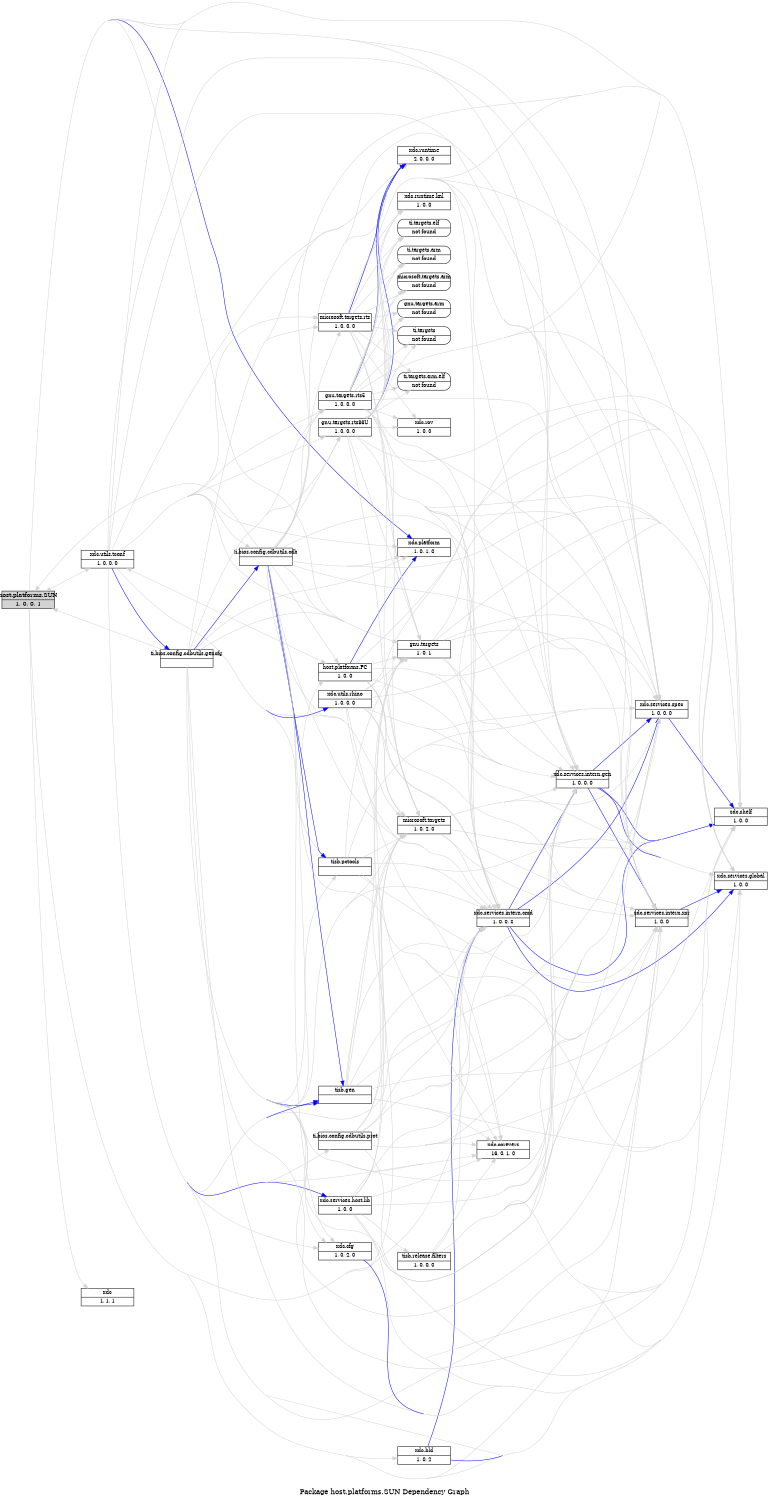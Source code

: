 digraph dependencies {
    label="\nPackage host.platforms.SUN Dependency Graph";
    size="7.5,10";
    rankdir=LR;
    ranksep=".75";
    concentrate="true";
    node [fixedsize=true, width=1.5, style=filled, color=black];
    node [font=Helvetica, fontsize=12, fillcolor=lightgrey];
    host_platforms_SUN [shape=record,label="host.platforms.SUN|1, 0, 0, 1", URL="package.rel.xml"];
    node [fontsize=10, fillcolor=white];

    edge [style=solid, color=blue]
    xdc_platform [shape=record,label="xdc.platform|1, 0, 1, 0", URL="../../../../xdc/platform/package/package.rel.svg"];
    host_platforms_SUN -> xdc_platform;

    edge [style=solid, color=lightgrey]
    microsoft_targets [shape=record,label="microsoft.targets|1, 0, 2, 0", URL="../../../../../../imports/microsoft/targets/package/package.rel.svg"];
    host_platforms_SUN -> microsoft_targets;
    xdc_bld [shape=record,label="xdc.bld|1, 0, 2", URL="../../../../xdc/bld/package/package.rel.svg"];
    host_platforms_SUN -> xdc_bld;
    xdc_services_spec [shape=record,label="xdc.services.spec|1, 0, 0, 0", URL="../../../../xdc/services/spec/package/package.rel.svg"];
    host_platforms_SUN -> xdc_services_spec;
    xdc [shape=record,label="xdc|1, 1, 1", URL="../../../../xdc/package/package.rel.svg"];
    host_platforms_SUN -> xdc;
    xdc_services_intern_cmd [shape=record,label="xdc.services.intern.cmd|1, 0, 0, 0", URL="../../../../xdc/services/intern/cmd/package/package.rel.svg"];
    host_platforms_SUN -> xdc_services_intern_cmd;
    xdc_services_intern_xsr [shape=record,label="xdc.services.intern.xsr|1, 0, 0", URL="../../../../xdc/services/intern/xsr/package/package.rel.svg"];
    host_platforms_SUN -> xdc_services_intern_xsr;
    xdc_shelf [shape=record,label="xdc.shelf|1, 0, 0", URL="../../../../xdc/shelf/package/package.rel.svg"];
    host_platforms_SUN -> xdc_shelf;
    xdc_services_global [shape=record,label="xdc.services.global|1, 0, 0", URL="../../../../xdc/services/global/package/package.rel.svg"];
    host_platforms_SUN -> xdc_services_global;
    host_platforms_SUN -> xdc_platform;
    xdc_utils_tconf [shape=record,label="xdc.utils.tconf|1, 0, 0, 0", URL="../../../../../../imports/xdc/utils/tconf/package/package.rel.svg"];
    host_platforms_SUN -> xdc_utils_tconf;
    xdc_services_intern_gen [shape=record,label="xdc.services.intern.gen|1, 0, 0, 0", URL="../../../../xdc/services/intern/gen/package/package.rel.svg"];
    host_platforms_SUN -> xdc_services_intern_gen;
    gnu_targets [shape=record,label="gnu.targets|1, 0, 1", URL="../../../../../../imports/gnu/targets/package/package.rel.svg"];
    host_platforms_SUN -> gnu_targets;

    edge [style=solid, color=blue]

    edge [style=solid, color=lightgrey]
    gnu_targets -> xdc_services_intern_cmd;
    gnu_targets -> xdc_services_global;
    gnu_targets -> xdc_services_intern_xsr;
    gnu_targets -> xdc_services_intern_gen;
    gnu_targets -> xdc_shelf;
    gnu_targets -> xdc_services_spec;

    edge [style=solid, color=blue]
    xdc_services_intern_gen -> xdc_shelf;
    xdc_services_intern_gen -> xdc_services_spec;
    xdc_services_intern_gen -> xdc_services_global;
    xdc_services_intern_gen -> xdc_services_intern_xsr;

    edge [style=solid, color=lightgrey]

    edge [style=solid, color=blue]
    xdc_utils_rhino [shape=record,label="xdc.utils.rhino|1, 0, 0, 0", URL="../../../../../../imports/xdc/utils/rhino/package/package.rel.svg"];
    xdc_utils_tconf -> xdc_utils_rhino;
    xdc_services_host_lib [shape=record,label="xdc.services.host.lib|1, 0, 0", URL="../../../../../../imports/xdc/services/host/lib/package/package.rel.svg"];
    xdc_utils_tconf -> xdc_services_host_lib;
    ti_bios_config_cdbutils_gencfg [shape=record,label="ti.bios.config.cdbutils.gencfg|", URL="../../../../../../imports/ti/bios/config/cdbutils/gencfg/package/package.rel.svg"];
    xdc_utils_tconf -> ti_bios_config_cdbutils_gencfg;
    tisb_gen [shape=record,label="tisb.gen|", URL="../../../../../../imports/tisb/gen/package/package.rel.svg"];
    xdc_utils_tconf -> tisb_gen;

    edge [style=solid, color=lightgrey]
    xdc_runtime [shape=record,label="xdc.runtime|2, 0, 0, 0", URL="../../../../xdc/runtime/package/package.rel.svg"];
    xdc_utils_tconf -> xdc_runtime;
    xdc_utils_tconf -> xdc_services_host_lib;
    xdc_utils_tconf -> xdc_services_intern_xsr;
    host_platforms_PC [shape=record,label="host.platforms.PC|1, 0, 0", URL="../../PC/package/package.rel.svg"];
    xdc_utils_tconf -> host_platforms_PC;
    xdc_utils_tconf -> xdc_platform;
    gnu_targets_rts86U [shape=record,label="gnu.targets.rts86U|1, 0, 0, 0", URL="../../../../../../imports/gnu/targets/rts86U/package/package.rel.svg"];
    xdc_utils_tconf -> gnu_targets_rts86U;
    gnu_targets_rts5 [shape=record,label="gnu.targets.rts5|1, 0, 0, 0", URL="../../../../../../imports/gnu/targets/rts5/package/package.rel.svg"];
    xdc_utils_tconf -> gnu_targets_rts5;
    xdc_utils_tconf -> xdc_services_intern_cmd;
    tisb_pctools [shape=record,label="tisb.pctools|", URL="../../../../../../imports/tisb/pctools/package/package.rel.svg"];
    xdc_utils_tconf -> tisb_pctools;
    xdc_cfg [shape=record,label="xdc.cfg|1, 0, 2, 0", URL="../../../../xdc/cfg/package/package.rel.svg"];
    xdc_utils_tconf -> xdc_cfg;
    xdc_utils_tconf -> xdc_utils_rhino;
    xdc_utils_tconf -> ti_bios_config_cdbutils_gencfg;
    xdc_utils_tconf -> host_platforms_SUN;
    ti_bios_config_cdbutils_cdb [shape=record,label="ti.bios.config.cdbutils.cdb|", URL="../../../../../../imports/ti/bios/config/cdbutils/cdb/package/package.rel.svg"];
    xdc_utils_tconf -> ti_bios_config_cdbutils_cdb;
    xdc_corevers [shape=record,label="xdc.corevers|16, 0, 1, 0", URL="../../../../xdc/corevers/package/package.rel.svg"];
    xdc_utils_tconf -> xdc_corevers;
    xdc_utils_tconf -> xdc_services_spec;
    xdc_utils_tconf -> microsoft_targets;
    xdc_utils_tconf -> tisb_gen;
    xdc_utils_tconf -> xdc_services_intern_gen;
    microsoft_targets_rts [shape=record,label="microsoft.targets.rts|1, 0, 0, 0", URL="../../../../../../imports/microsoft/targets/rts/package/package.rel.svg"];
    xdc_utils_tconf -> microsoft_targets_rts;
    xdc_utils_tconf -> xdc_shelf;
    xdc_utils_tconf -> xdc_services_global;
    xdc_utils_tconf -> gnu_targets;
    ti_bios_config_cdbutils_prot [shape=record,label="ti.bios.config.cdbutils.prot|", URL="../../../../../../imports/ti/bios/config/cdbutils/prot/package/package.rel.svg"];
    xdc_utils_tconf -> ti_bios_config_cdbutils_prot;

    edge [style=solid, color=blue]

    edge [style=solid, color=lightgrey]
    ti_bios_config_cdbutils_prot -> xdc_shelf;
    ti_bios_config_cdbutils_prot -> xdc_services_spec;
    ti_bios_config_cdbutils_prot -> microsoft_targets;
    ti_bios_config_cdbutils_prot -> xdc_corevers;
    ti_bios_config_cdbutils_prot -> xdc_services_intern_cmd;
    ti_bios_config_cdbutils_prot -> xdc_services_intern_xsr;
    ti_bios_config_cdbutils_prot -> xdc_services_intern_gen;
    ti_bios_config_cdbutils_prot -> xdc_services_global;
    ti_bios_config_cdbutils_prot -> gnu_targets;

    edge [style=solid, color=blue]
    microsoft_targets_rts -> xdc_runtime;

    edge [style=solid, color=lightgrey]
    ti_targets_elf [shape=record,label="ti.targets.elf|not found"style=rounded, ];
    microsoft_targets_rts -> ti_targets_elf;
    microsoft_targets_rts -> xdc_shelf;
    microsoft_targets_rts -> microsoft_targets;
    microsoft_targets_rts -> xdc_services_intern_xsr;
    microsoft_targets_arm [shape=record,label="microsoft.targets.arm|not found"style=rounded, ];
    microsoft_targets_rts -> microsoft_targets_arm;
    gnu_targets_arm [shape=record,label="gnu.targets.arm|not found"style=rounded, ];
    microsoft_targets_rts -> gnu_targets_arm;
    microsoft_targets_rts -> xdc_services_global;
    ti_targets_arm_elf [shape=record,label="ti.targets.arm.elf|not found"style=rounded, ];
    microsoft_targets_rts -> ti_targets_arm_elf;
    microsoft_targets_rts -> xdc_services_intern_cmd;
    microsoft_targets_rts -> gnu_targets;
    microsoft_targets_rts -> xdc_services_spec;
    microsoft_targets_rts -> xdc_runtime;
    xdc_rov [shape=record,label="xdc.rov|1, 0, 0", URL="../../../../xdc/rov/package/package.rel.svg"];
    microsoft_targets_rts -> xdc_rov;
    xdc_runtime_knl [shape=record,label="xdc.runtime.knl|1, 0, 0", URL="../../../../xdc/runtime/knl/package/package.rel.svg"];
    microsoft_targets_rts -> xdc_runtime_knl;
    microsoft_targets_rts -> xdc_services_intern_gen;
    ti_targets [shape=record,label="ti.targets|not found"style=rounded, ];
    microsoft_targets_rts -> ti_targets;
    ti_targets_arm [shape=record,label="ti.targets.arm|not found"style=rounded, ];
    microsoft_targets_rts -> ti_targets_arm;

    edge [style=solid, color=blue]

    edge [style=solid, color=lightgrey]

    edge [style=solid, color=blue]

    edge [style=solid, color=lightgrey]

    edge [style=solid, color=blue]

    edge [style=solid, color=lightgrey]

    edge [style=solid, color=blue]

    edge [style=solid, color=lightgrey]

    edge [style=solid, color=blue]

    edge [style=solid, color=lightgrey]

    edge [style=solid, color=blue]

    edge [style=solid, color=lightgrey]

    edge [style=solid, color=blue]

    edge [style=solid, color=lightgrey]

    edge [style=solid, color=blue]

    edge [style=solid, color=lightgrey]

    edge [style=solid, color=blue]

    edge [style=solid, color=lightgrey]

    edge [style=solid, color=blue]
    ti_bios_config_cdbutils_cdb -> tisb_gen;
    ti_bios_config_cdbutils_cdb -> tisb_pctools;

    edge [style=solid, color=lightgrey]
    ti_bios_config_cdbutils_cdb -> xdc_services_intern_xsr;
    ti_bios_config_cdbutils_cdb -> xdc_runtime;
    ti_bios_config_cdbutils_cdb -> host_platforms_PC;
    ti_bios_config_cdbutils_cdb -> xdc_platform;
    ti_bios_config_cdbutils_cdb -> gnu_targets_rts86U;
    ti_bios_config_cdbutils_cdb -> gnu_targets_rts5;
    ti_bios_config_cdbutils_cdb -> xdc_services_intern_cmd;
    ti_bios_config_cdbutils_cdb -> tisb_pctools;
    ti_bios_config_cdbutils_cdb -> xdc_cfg;
    ti_bios_config_cdbutils_cdb -> host_platforms_SUN;
    ti_bios_config_cdbutils_cdb -> xdc_corevers;
    ti_bios_config_cdbutils_cdb -> xdc_services_spec;
    ti_bios_config_cdbutils_cdb -> tisb_gen;
    ti_bios_config_cdbutils_cdb -> microsoft_targets;
    ti_bios_config_cdbutils_cdb -> xdc_services_intern_gen;
    ti_bios_config_cdbutils_cdb -> microsoft_targets_rts;
    ti_bios_config_cdbutils_cdb -> xdc_shelf;
    ti_bios_config_cdbutils_cdb -> xdc_services_global;
    ti_bios_config_cdbutils_cdb -> gnu_targets;

    edge [style=solid, color=blue]
    xdc_cfg -> xdc_services_global;

    edge [style=solid, color=lightgrey]

    edge [style=solid, color=blue]

    edge [style=solid, color=lightgrey]
    tisb_pctools -> xdc_shelf;
    tisb_pctools -> gnu_targets;
    tisb_pctools -> xdc_services_spec;
    tisb_pctools -> microsoft_targets;
    tisb_pctools -> xdc_services_intern_cmd;
    tisb_pctools -> xdc_services_intern_xsr;
    tisb_pctools -> xdc_corevers;
    tisb_pctools -> xdc_services_global;
    tisb_pctools -> xdc_services_intern_gen;

    edge [style=solid, color=blue]
    gnu_targets_rts5 -> xdc_runtime;

    edge [style=solid, color=lightgrey]
    gnu_targets_rts5 -> ti_targets_elf;
    gnu_targets_rts5 -> xdc_shelf;
    gnu_targets_rts5 -> microsoft_targets;
    gnu_targets_rts5 -> xdc_services_intern_xsr;
    gnu_targets_rts5 -> microsoft_targets_arm;
    gnu_targets_rts5 -> gnu_targets_arm;
    gnu_targets_rts5 -> xdc_services_global;
    gnu_targets_rts5 -> ti_targets_arm_elf;
    gnu_targets_rts5 -> xdc_services_intern_cmd;
    gnu_targets_rts5 -> gnu_targets;
    gnu_targets_rts5 -> xdc_services_spec;
    gnu_targets_rts5 -> xdc_runtime;
    gnu_targets_rts5 -> xdc_rov;
    gnu_targets_rts5 -> xdc_runtime_knl;
    gnu_targets_rts5 -> xdc_services_intern_gen;
    gnu_targets_rts5 -> ti_targets;
    gnu_targets_rts5 -> ti_targets_arm;

    edge [style=solid, color=blue]
    gnu_targets_rts86U -> xdc_runtime;

    edge [style=solid, color=lightgrey]
    gnu_targets_rts86U -> ti_targets_elf;
    gnu_targets_rts86U -> xdc_shelf;
    gnu_targets_rts86U -> microsoft_targets;
    gnu_targets_rts86U -> xdc_services_intern_xsr;
    gnu_targets_rts86U -> microsoft_targets_arm;
    gnu_targets_rts86U -> gnu_targets_arm;
    gnu_targets_rts86U -> xdc_services_global;
    gnu_targets_rts86U -> ti_targets_arm_elf;
    gnu_targets_rts86U -> xdc_services_intern_cmd;
    gnu_targets_rts86U -> gnu_targets;
    gnu_targets_rts86U -> xdc_services_spec;
    gnu_targets_rts86U -> xdc_runtime;
    gnu_targets_rts86U -> xdc_rov;
    gnu_targets_rts86U -> xdc_runtime_knl;
    gnu_targets_rts86U -> xdc_services_intern_gen;
    gnu_targets_rts86U -> ti_targets;
    gnu_targets_rts86U -> ti_targets_arm;

    edge [style=solid, color=blue]
    host_platforms_PC -> xdc_platform;

    edge [style=solid, color=lightgrey]
    host_platforms_PC -> microsoft_targets;
    host_platforms_PC -> xdc_services_spec;
    host_platforms_PC -> xdc_services_intern_cmd;
    host_platforms_PC -> xdc_services_intern_xsr;
    host_platforms_PC -> xdc_shelf;
    host_platforms_PC -> xdc_services_global;
    host_platforms_PC -> xdc_platform;
    host_platforms_PC -> xdc_utils_tconf;
    host_platforms_PC -> xdc_services_intern_gen;
    host_platforms_PC -> gnu_targets;

    edge [style=solid, color=blue]

    edge [style=solid, color=lightgrey]

    edge [style=solid, color=blue]

    edge [style=solid, color=lightgrey]
    tisb_gen -> xdc_shelf;
    tisb_gen -> gnu_targets;
    tisb_gen -> xdc_services_spec;
    tisb_gen -> microsoft_targets;
    tisb_gen -> xdc_services_intern_cmd;
    tisb_gen -> xdc_services_intern_xsr;
    tisb_gen -> xdc_corevers;
    tisb_gen -> xdc_services_global;
    tisb_gen -> xdc_services_intern_gen;

    edge [style=solid, color=blue]
    ti_bios_config_cdbutils_gencfg -> tisb_gen;
    ti_bios_config_cdbutils_gencfg -> ti_bios_config_cdbutils_cdb;

    edge [style=solid, color=lightgrey]
    ti_bios_config_cdbutils_gencfg -> xdc_services_intern_xsr;
    ti_bios_config_cdbutils_gencfg -> xdc_runtime;
    ti_bios_config_cdbutils_gencfg -> host_platforms_PC;
    ti_bios_config_cdbutils_gencfg -> xdc_platform;
    ti_bios_config_cdbutils_gencfg -> gnu_targets_rts86U;
    ti_bios_config_cdbutils_gencfg -> gnu_targets_rts5;
    ti_bios_config_cdbutils_gencfg -> xdc_services_intern_cmd;
    ti_bios_config_cdbutils_gencfg -> tisb_pctools;
    ti_bios_config_cdbutils_gencfg -> xdc_cfg;
    ti_bios_config_cdbutils_gencfg -> host_platforms_SUN;
    ti_bios_config_cdbutils_gencfg -> ti_bios_config_cdbutils_cdb;
    ti_bios_config_cdbutils_gencfg -> xdc_corevers;
    ti_bios_config_cdbutils_gencfg -> xdc_services_spec;
    ti_bios_config_cdbutils_gencfg -> tisb_gen;
    ti_bios_config_cdbutils_gencfg -> microsoft_targets;
    ti_bios_config_cdbutils_gencfg -> xdc_services_intern_gen;
    ti_bios_config_cdbutils_gencfg -> microsoft_targets_rts;
    ti_bios_config_cdbutils_gencfg -> xdc_shelf;
    ti_bios_config_cdbutils_gencfg -> xdc_services_global;
    ti_bios_config_cdbutils_gencfg -> gnu_targets;

    edge [style=solid, color=blue]

    edge [style=solid, color=lightgrey]
    xdc_services_host_lib -> xdc_shelf;
    xdc_services_host_lib -> xdc_services_spec;
    xdc_services_host_lib -> microsoft_targets;
    xdc_services_host_lib -> xdc_corevers;
    tisb_release_filters [shape=record,label="tisb.release.filters|1, 0, 0, 0", URL="../../../../../../../../../../../toolsrc/library/toolsC84/packages/tisb/release/filters/package/package.rel.svg"];
    xdc_services_host_lib -> tisb_release_filters;
    xdc_services_host_lib -> xdc_services_intern_cmd;
    xdc_services_host_lib -> xdc_services_intern_xsr;
    xdc_services_host_lib -> xdc_services_intern_gen;
    xdc_services_host_lib -> gnu_targets;
    xdc_services_host_lib -> xdc_services_global;

    edge [style=solid, color=blue]

    edge [style=solid, color=lightgrey]
    tisb_release_filters -> xdc_services_intern_cmd;
    tisb_release_filters -> xdc_services_intern_xsr;
    tisb_release_filters -> xdc_services_intern_gen;
    tisb_release_filters -> xdc_corevers;
    tisb_release_filters -> xdc_services_global;
    tisb_release_filters -> xdc_services_spec;
    tisb_release_filters -> xdc_shelf;

    edge [style=solid, color=blue]

    edge [style=solid, color=lightgrey]
    xdc_utils_rhino -> xdc_shelf;
    xdc_utils_rhino -> xdc_services_spec;
    xdc_utils_rhino -> microsoft_targets;
    xdc_utils_rhino -> xdc_corevers;
    xdc_utils_rhino -> xdc_services_intern_cmd;
    xdc_utils_rhino -> xdc_services_intern_xsr;
    xdc_utils_rhino -> xdc_services_intern_gen;
    xdc_utils_rhino -> xdc_services_global;
    xdc_utils_rhino -> gnu_targets;

    edge [style=solid, color=blue]

    edge [style=solid, color=lightgrey]

    edge [style=solid, color=blue]

    edge [style=solid, color=lightgrey]

    edge [style=solid, color=blue]
    xdc_services_intern_xsr -> xdc_services_global;

    edge [style=solid, color=lightgrey]

    edge [style=solid, color=blue]
    xdc_services_intern_cmd -> xdc_shelf;
    xdc_services_intern_cmd -> xdc_services_spec;
    xdc_services_intern_cmd -> xdc_services_global;
    xdc_services_intern_cmd -> xdc_services_intern_gen;

    edge [style=solid, color=lightgrey]

    edge [style=solid, color=blue]

    edge [style=solid, color=lightgrey]

    edge [style=solid, color=blue]
    xdc_services_spec -> xdc_shelf;

    edge [style=solid, color=lightgrey]

    edge [style=solid, color=blue]
    xdc_bld -> xdc_services_global;
    xdc_bld -> xdc_services_intern_cmd;

    edge [style=solid, color=lightgrey]

    edge [style=solid, color=blue]

    edge [style=solid, color=lightgrey]
    microsoft_targets -> xdc_services_intern_cmd;
    microsoft_targets -> xdc_services_global;
    microsoft_targets -> xdc_services_intern_xsr;
    microsoft_targets -> xdc_services_intern_gen;
    microsoft_targets -> xdc_shelf;
    microsoft_targets -> xdc_services_spec;

    edge [style=solid, color=blue]

    edge [style=solid, color=lightgrey]
}
